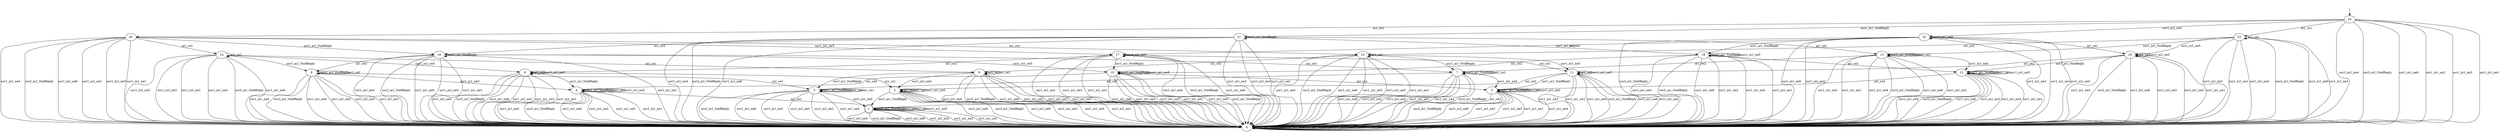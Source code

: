 digraph T4 {
0 [label="0"];
1 [label="1", shape=doublecircle];
2 [label="2"];
3 [label="3"];
4 [label="4"];
5 [label="5"];
6 [label="6"];
7 [label="7"];
8 [label="8"];
9 [label="9"];
10 [label="10"];
11 [label="11"];
12 [label="12"];
13 [label="13"];
14 [label="14"];
15 [label="15"];
16 [label="16"];
17 [label="17"];
18 [label="18"];
19 [label="19"];
20 [label="20"];
21 [label="21"];
22 [label="22"];
23 [label="23"];
24 [label="24"];
0 -> 0  [label="usr1_ai1_VoidReply"];
0 -> 0  [label="usr1_ni1_ne4"];
0 -> 0  [label="usr2_ai1_VoidReply"];
0 -> 0  [label="usr1_ni1_ne6"];
0 -> 0  [label="ai1_ce2"];
0 -> 0  [label="usr1_ni1_ne2"];
0 -> 0  [label="usr1_ni1_ne3"];
0 -> 0  [label="usr1_ni1_ne1"];
0 -> 0  [label="ai1_ce1"];
0 -> 0  [label="usr1_ni1_ne5"];
1 -> 1  [label="usr1_ai1_VoidReply"];
1 -> 0  [label="usr1_ni1_ne4"];
1 -> 0  [label="usr2_ai1_VoidReply"];
1 -> 0  [label="usr1_ni1_ne6"];
1 -> 1  [label="ai1_ce2"];
1 -> 0  [label="usr1_ni1_ne2"];
1 -> 0  [label="usr1_ni1_ne3"];
1 -> 0  [label="usr1_ni1_ne1"];
1 -> 1  [label="ai1_ce1"];
1 -> 1  [label="usr1_ni1_ne5"];
2 -> 1  [label="usr1_ai1_VoidReply"];
2 -> 0  [label="usr1_ni1_ne4"];
2 -> 0  [label="usr2_ai1_VoidReply"];
2 -> 0  [label="usr1_ni1_ne6"];
2 -> 2  [label="ai1_ce2"];
2 -> 0  [label="usr1_ni1_ne2"];
2 -> 0  [label="usr1_ni1_ne3"];
2 -> 0  [label="usr1_ni1_ne1"];
2 -> 2  [label="ai1_ce1"];
2 -> 2  [label="usr1_ni1_ne5"];
3 -> 3  [label="usr1_ai1_VoidReply"];
3 -> 0  [label="usr1_ni1_ne4"];
3 -> 0  [label="usr2_ai1_VoidReply"];
3 -> 0  [label="usr1_ni1_ne6"];
3 -> 1  [label="ai1_ce2"];
3 -> 0  [label="usr1_ni1_ne2"];
3 -> 0  [label="usr1_ni1_ne3"];
3 -> 0  [label="usr1_ni1_ne1"];
3 -> 3  [label="ai1_ce1"];
3 -> 3  [label="usr1_ni1_ne5"];
4 -> 4  [label="usr1_ai1_VoidReply"];
4 -> 0  [label="usr1_ni1_ne4"];
4 -> 0  [label="usr2_ai1_VoidReply"];
4 -> 0  [label="usr1_ni1_ne6"];
4 -> 4  [label="ai1_ce2"];
4 -> 0  [label="usr1_ni1_ne2"];
4 -> 0  [label="usr1_ni1_ne3"];
4 -> 0  [label="usr1_ni1_ne1"];
4 -> 1  [label="ai1_ce1"];
4 -> 4  [label="usr1_ni1_ne5"];
5 -> 5  [label="usr1_ai1_VoidReply"];
5 -> 0  [label="usr1_ni1_ne4"];
5 -> 0  [label="usr2_ai1_VoidReply"];
5 -> 0  [label="usr1_ni1_ne6"];
5 -> 5  [label="ai1_ce2"];
5 -> 0  [label="usr1_ni1_ne2"];
5 -> 0  [label="usr1_ni1_ne3"];
5 -> 0  [label="usr1_ni1_ne1"];
5 -> 5  [label="ai1_ce1"];
5 -> 1  [label="usr1_ni1_ne5"];
6 -> 5  [label="usr1_ai1_VoidReply"];
6 -> 0  [label="usr1_ni1_ne4"];
6 -> 0  [label="usr2_ai1_VoidReply"];
6 -> 0  [label="usr1_ni1_ne6"];
6 -> 6  [label="ai1_ce2"];
6 -> 0  [label="usr1_ni1_ne2"];
6 -> 0  [label="usr1_ni1_ne3"];
6 -> 0  [label="usr1_ni1_ne1"];
6 -> 6  [label="ai1_ce1"];
6 -> 2  [label="usr1_ni1_ne5"];
7 -> 7  [label="usr1_ai1_VoidReply"];
7 -> 0  [label="usr1_ni1_ne4"];
7 -> 0  [label="usr2_ai1_VoidReply"];
7 -> 0  [label="usr1_ni1_ne6"];
7 -> 5  [label="ai1_ce2"];
7 -> 0  [label="usr1_ni1_ne2"];
7 -> 0  [label="usr1_ni1_ne3"];
7 -> 0  [label="usr1_ni1_ne1"];
7 -> 7  [label="ai1_ce1"];
7 -> 3  [label="usr1_ni1_ne5"];
8 -> 8  [label="usr1_ai1_VoidReply"];
8 -> 0  [label="usr1_ni1_ne4"];
8 -> 0  [label="usr2_ai1_VoidReply"];
8 -> 0  [label="usr1_ni1_ne6"];
8 -> 8  [label="ai1_ce2"];
8 -> 0  [label="usr1_ni1_ne2"];
8 -> 0  [label="usr1_ni1_ne3"];
8 -> 0  [label="usr1_ni1_ne1"];
8 -> 5  [label="ai1_ce1"];
8 -> 4  [label="usr1_ni1_ne5"];
9 -> 4  [label="usr1_ai1_VoidReply"];
9 -> 0  [label="usr1_ni1_ne4"];
9 -> 0  [label="usr2_ai1_VoidReply"];
9 -> 0  [label="usr1_ni1_ne6"];
9 -> 9  [label="ai1_ce2"];
9 -> 0  [label="usr1_ni1_ne2"];
9 -> 0  [label="usr1_ni1_ne3"];
9 -> 0  [label="usr1_ni1_ne1"];
9 -> 2  [label="ai1_ce1"];
9 -> 9  [label="usr1_ni1_ne5"];
10 -> 10  [label="usr1_ai1_VoidReply"];
10 -> 0  [label="usr1_ni1_ne4"];
10 -> 0  [label="usr2_ai1_VoidReply"];
10 -> 0  [label="usr1_ni1_ne6"];
10 -> 4  [label="ai1_ce2"];
10 -> 0  [label="usr1_ni1_ne2"];
10 -> 0  [label="usr1_ni1_ne3"];
10 -> 0  [label="usr1_ni1_ne1"];
10 -> 3  [label="ai1_ce1"];
10 -> 10  [label="usr1_ni1_ne5"];
11 -> 3  [label="usr1_ai1_VoidReply"];
11 -> 0  [label="usr1_ni1_ne4"];
11 -> 0  [label="usr2_ai1_VoidReply"];
11 -> 0  [label="usr1_ni1_ne6"];
11 -> 2  [label="ai1_ce2"];
11 -> 0  [label="usr1_ni1_ne2"];
11 -> 0  [label="usr1_ni1_ne3"];
11 -> 0  [label="usr1_ni1_ne1"];
11 -> 11  [label="ai1_ce1"];
11 -> 11  [label="usr1_ni1_ne5"];
12 -> 12  [label="usr1_ai1_VoidReply"];
12 -> 0  [label="usr1_ni1_ne4"];
12 -> 0  [label="usr2_ai1_VoidReply"];
12 -> 0  [label="usr1_ni1_ne6"];
12 -> 3  [label="ai1_ce2"];
12 -> 0  [label="usr1_ni1_ne2"];
12 -> 0  [label="usr1_ni1_ne3"];
12 -> 0  [label="usr1_ni1_ne1"];
12 -> 12  [label="ai1_ce1"];
12 -> 12  [label="usr1_ni1_ne5"];
13 -> 7  [label="usr1_ai1_VoidReply"];
13 -> 0  [label="usr1_ni1_ne4"];
13 -> 0  [label="usr2_ai1_VoidReply"];
13 -> 0  [label="usr1_ni1_ne6"];
13 -> 6  [label="ai1_ce2"];
13 -> 0  [label="usr1_ni1_ne2"];
13 -> 0  [label="usr1_ni1_ne3"];
13 -> 0  [label="usr1_ni1_ne1"];
13 -> 13  [label="ai1_ce1"];
13 -> 11  [label="usr1_ni1_ne5"];
14 -> 8  [label="usr1_ai1_VoidReply"];
14 -> 0  [label="usr1_ni1_ne4"];
14 -> 0  [label="usr2_ai1_VoidReply"];
14 -> 0  [label="usr1_ni1_ne6"];
14 -> 14  [label="ai1_ce2"];
14 -> 0  [label="usr1_ni1_ne2"];
14 -> 0  [label="usr1_ni1_ne3"];
14 -> 0  [label="usr1_ni1_ne1"];
14 -> 6  [label="ai1_ce1"];
14 -> 9  [label="usr1_ni1_ne5"];
15 -> 15  [label="usr1_ai1_VoidReply"];
15 -> 0  [label="usr1_ni1_ne4"];
15 -> 0  [label="usr2_ai1_VoidReply"];
15 -> 0  [label="usr1_ni1_ne6"];
15 -> 7  [label="ai1_ce2"];
15 -> 0  [label="usr1_ni1_ne2"];
15 -> 0  [label="usr1_ni1_ne3"];
15 -> 0  [label="usr1_ni1_ne1"];
15 -> 15  [label="ai1_ce1"];
15 -> 12  [label="usr1_ni1_ne5"];
16 -> 16  [label="usr1_ai1_VoidReply"];
16 -> 0  [label="usr1_ni1_ne4"];
16 -> 0  [label="usr2_ai1_VoidReply"];
16 -> 0  [label="usr1_ni1_ne6"];
16 -> 8  [label="ai1_ce2"];
16 -> 0  [label="usr1_ni1_ne2"];
16 -> 0  [label="usr1_ni1_ne3"];
16 -> 0  [label="usr1_ni1_ne1"];
16 -> 7  [label="ai1_ce1"];
16 -> 10  [label="usr1_ni1_ne5"];
17 -> 10  [label="usr1_ai1_VoidReply"];
17 -> 0  [label="usr1_ni1_ne4"];
17 -> 0  [label="usr2_ai1_VoidReply"];
17 -> 0  [label="usr1_ni1_ne6"];
17 -> 9  [label="ai1_ce2"];
17 -> 0  [label="usr1_ni1_ne2"];
17 -> 0  [label="usr1_ni1_ne3"];
17 -> 0  [label="usr1_ni1_ne1"];
17 -> 11  [label="ai1_ce1"];
17 -> 17  [label="usr1_ni1_ne5"];
18 -> 18  [label="usr1_ai1_VoidReply"];
18 -> 0  [label="usr1_ni1_ne4"];
18 -> 0  [label="usr2_ai1_VoidReply"];
18 -> 0  [label="usr1_ni1_ne6"];
18 -> 10  [label="ai1_ce2"];
18 -> 0  [label="usr1_ni1_ne2"];
18 -> 0  [label="usr1_ni1_ne3"];
18 -> 0  [label="usr1_ni1_ne1"];
18 -> 12  [label="ai1_ce1"];
18 -> 18  [label="usr1_ni1_ne5"];
19 -> 12  [label="usr1_ai1_VoidReply"];
19 -> 0  [label="usr1_ni1_ne4"];
19 -> 0  [label="usr2_ai1_VoidReply"];
19 -> 0  [label="usr1_ni1_ne6"];
19 -> 11  [label="ai1_ce2"];
19 -> 0  [label="usr1_ni1_ne2"];
19 -> 0  [label="usr1_ni1_ne3"];
19 -> 0  [label="usr1_ni1_ne1"];
19 -> 19  [label="ai1_ce1"];
19 -> 19  [label="usr1_ni1_ne5"];
20 -> 16  [label="usr1_ai1_VoidReply"];
20 -> 0  [label="usr1_ni1_ne4"];
20 -> 0  [label="usr2_ai1_VoidReply"];
20 -> 0  [label="usr1_ni1_ne6"];
20 -> 14  [label="ai1_ce2"];
20 -> 0  [label="usr1_ni1_ne2"];
20 -> 0  [label="usr1_ni1_ne3"];
20 -> 0  [label="usr1_ni1_ne1"];
20 -> 13  [label="ai1_ce1"];
20 -> 17  [label="usr1_ni1_ne5"];
21 -> 21  [label="usr1_ai1_VoidReply"];
21 -> 0  [label="usr1_ni1_ne4"];
21 -> 0  [label="usr2_ai1_VoidReply"];
21 -> 0  [label="usr1_ni1_ne6"];
21 -> 16  [label="ai1_ce2"];
21 -> 0  [label="usr1_ni1_ne2"];
21 -> 0  [label="usr1_ni1_ne3"];
21 -> 0  [label="usr1_ni1_ne1"];
21 -> 15  [label="ai1_ce1"];
21 -> 18  [label="usr1_ni1_ne5"];
22 -> 18  [label="usr1_ai1_VoidReply"];
22 -> 0  [label="usr1_ni1_ne4"];
22 -> 0  [label="usr2_ai1_VoidReply"];
22 -> 0  [label="usr1_ni1_ne6"];
22 -> 17  [label="ai1_ce2"];
22 -> 0  [label="usr1_ni1_ne2"];
22 -> 0  [label="usr1_ni1_ne3"];
22 -> 0  [label="usr1_ni1_ne1"];
22 -> 19  [label="ai1_ce1"];
22 -> 22  [label="usr1_ni1_ne5"];
23 -> 15  [label="usr1_ai1_VoidReply"];
23 -> 0  [label="usr1_ni1_ne4"];
23 -> 0  [label="usr2_ai1_VoidReply"];
23 -> 0  [label="usr1_ni1_ne6"];
23 -> 13  [label="ai1_ce2"];
23 -> 0  [label="usr1_ni1_ne2"];
23 -> 0  [label="usr1_ni1_ne3"];
23 -> 0  [label="usr1_ni1_ne1"];
23 -> 23  [label="ai1_ce1"];
23 -> 19  [label="usr1_ni1_ne5"];
24 -> 21  [label="usr1_ai1_VoidReply"];
24 -> 0  [label="usr1_ni1_ne4"];
24 -> 0  [label="usr2_ai1_VoidReply"];
24 -> 0  [label="usr1_ni1_ne6"];
24 -> 20  [label="ai1_ce2"];
24 -> 0  [label="usr1_ni1_ne2"];
24 -> 0  [label="usr1_ni1_ne3"];
24 -> 0  [label="usr1_ni1_ne1"];
24 -> 23  [label="ai1_ce1"];
24 -> 22  [label="usr1_ni1_ne5"];
__start0 [label="", shape=none];
__start0 -> 24  [label=""];
}
